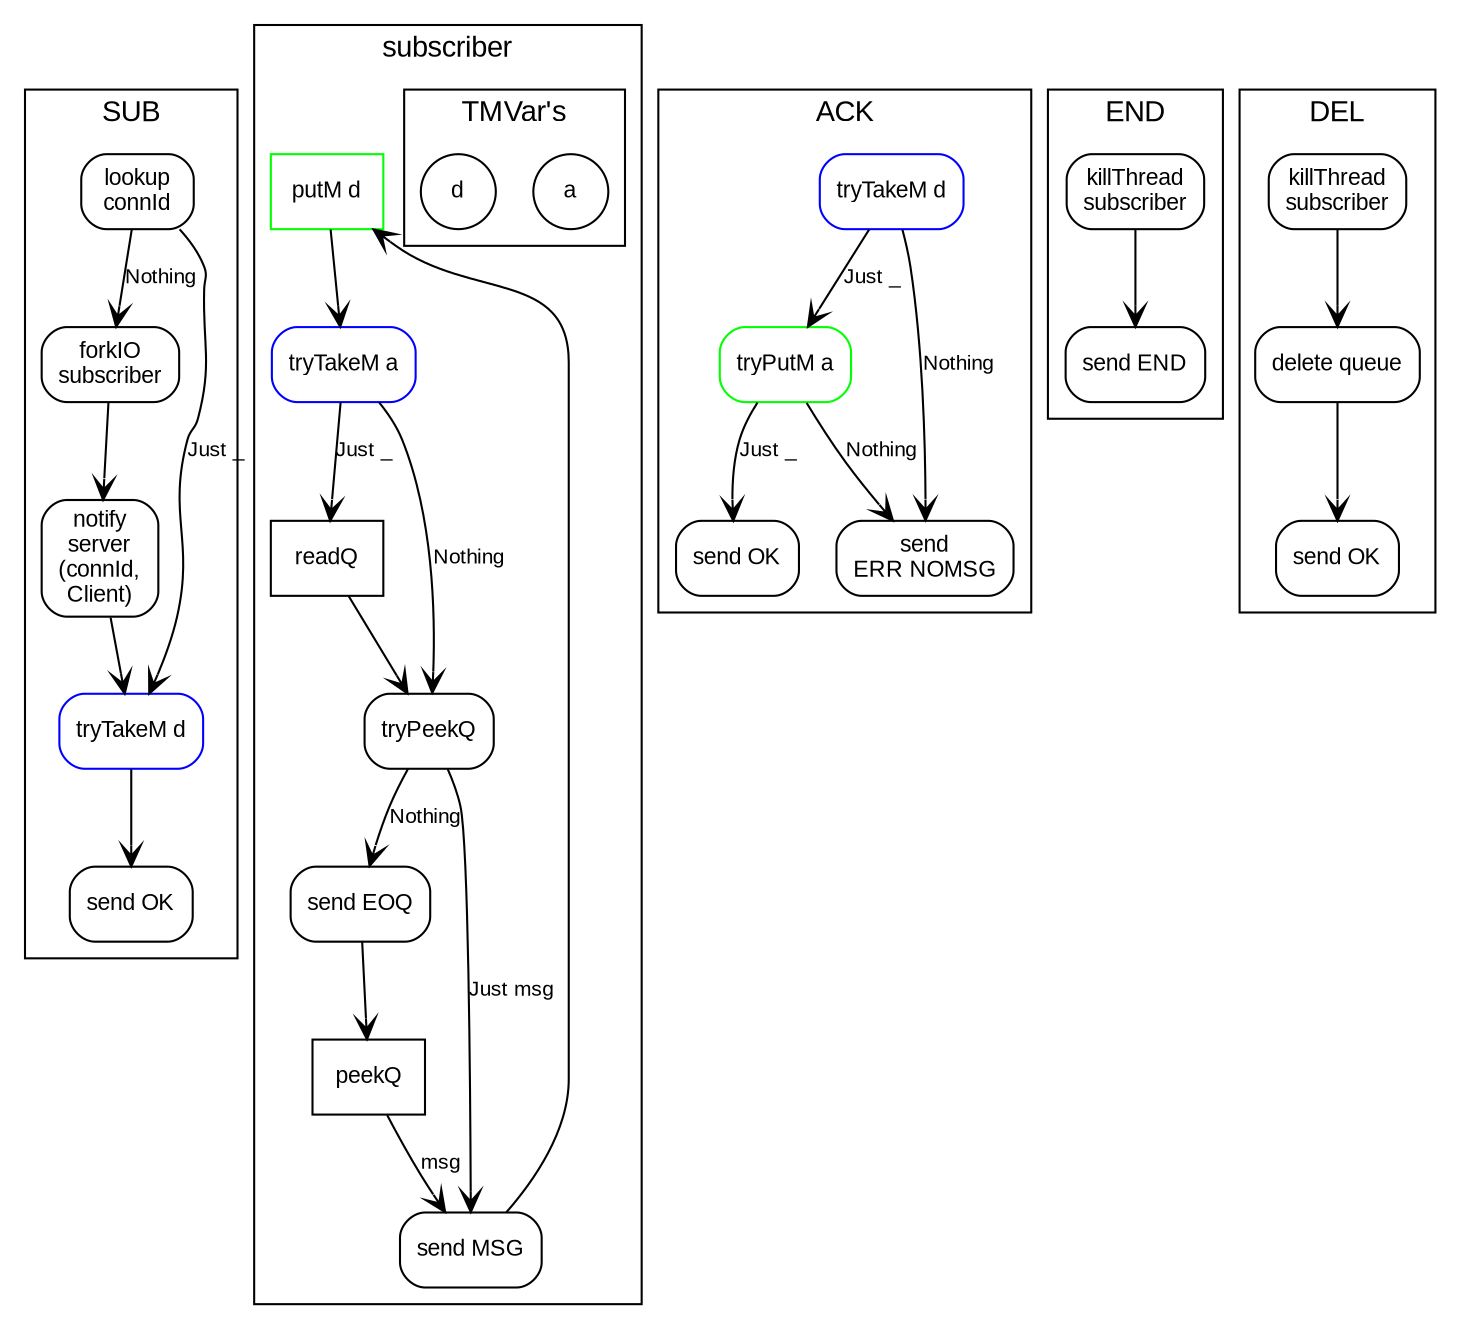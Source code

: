 digraph msgDelivery {
  graph [fontname=arial]
  node [fontname=arial fontsize=11 shape=box style=rounded]
  edge [fontname=arial fontsize=10 arrowhead=open arrowtail=open]

  subgraph clusterSUB {
    label="SUB"
    lookup [label="lookup\nconnId"]
    notify [label="notify\nserver\n(connId,\nClient)"]
    OK [label="send OK"]
    lookup -> forkSub [label="Nothing"]
    lookup -> tryTakeMD1 [label="Just _"]
    forkSub [label="forkIO\nsubscriber"]
    tryTakeMD1 [label="tryTakeM d" color=blue]
    forkSub -> notify -> tryTakeMD1 -> OK
  }

  subgraph clusterSubscriber {
    label="subscriber"
    subgraph clusterMutexes {
      label="TMVar's"
      node [shape=circle]
      a; d;
    }
    putMD [label="putM d" color=green style=square]
    tryTakeMA [label="tryTakeM a" color=blue]
    EOQ [label="send EOQ"]
    MSG [label="send MSG"]
    subgraph {
      node [style=square]
      readQ
      peekQ
      putMD [label="putM d" color=green]
    }
    putMD -> tryTakeMA
    tryTakeMA -> readQ [label="Just _"]
    readQ -> tryPeekQ
    tryTakeMA -> tryPeekQ [label="Nothing"]
    tryPeekQ -> MSG [label="Just msg"]
    tryPeekQ -> EOQ [label="Nothing"]
    EOQ -> peekQ
    peekQ -> MSG [label="msg"]
    MSG -> putMD
  }

  subgraph clusterACK {
    label="ACK"
    tryPutMA [label="tryPutM a" color=green]
    tryTakeMD2 [label="tryTakeM d" color=blue]
    OK1 [label="send OK"]
    ERR [label="send\nERR NOMSG"]
    tryTakeMD2 -> tryPutMA -> OK1 [label="Just _"]
    {tryPutMA tryTakeMD2} -> ERR [label="Nothing"]
  }

  subgraph clusterEND {
    label="END"
    killSub [label="killThread\nsubscriber"]
    END [label="send END"]
    killSub -> END
  }

  subgraph clusterDEL {
    label="DEL"
    killSub1 [label="killThread\nsubscriber"]
    delQueue [label="delete queue"]
    OK2 [label="send OK"]
    killSub1 -> delQueue -> OK2
  }
}